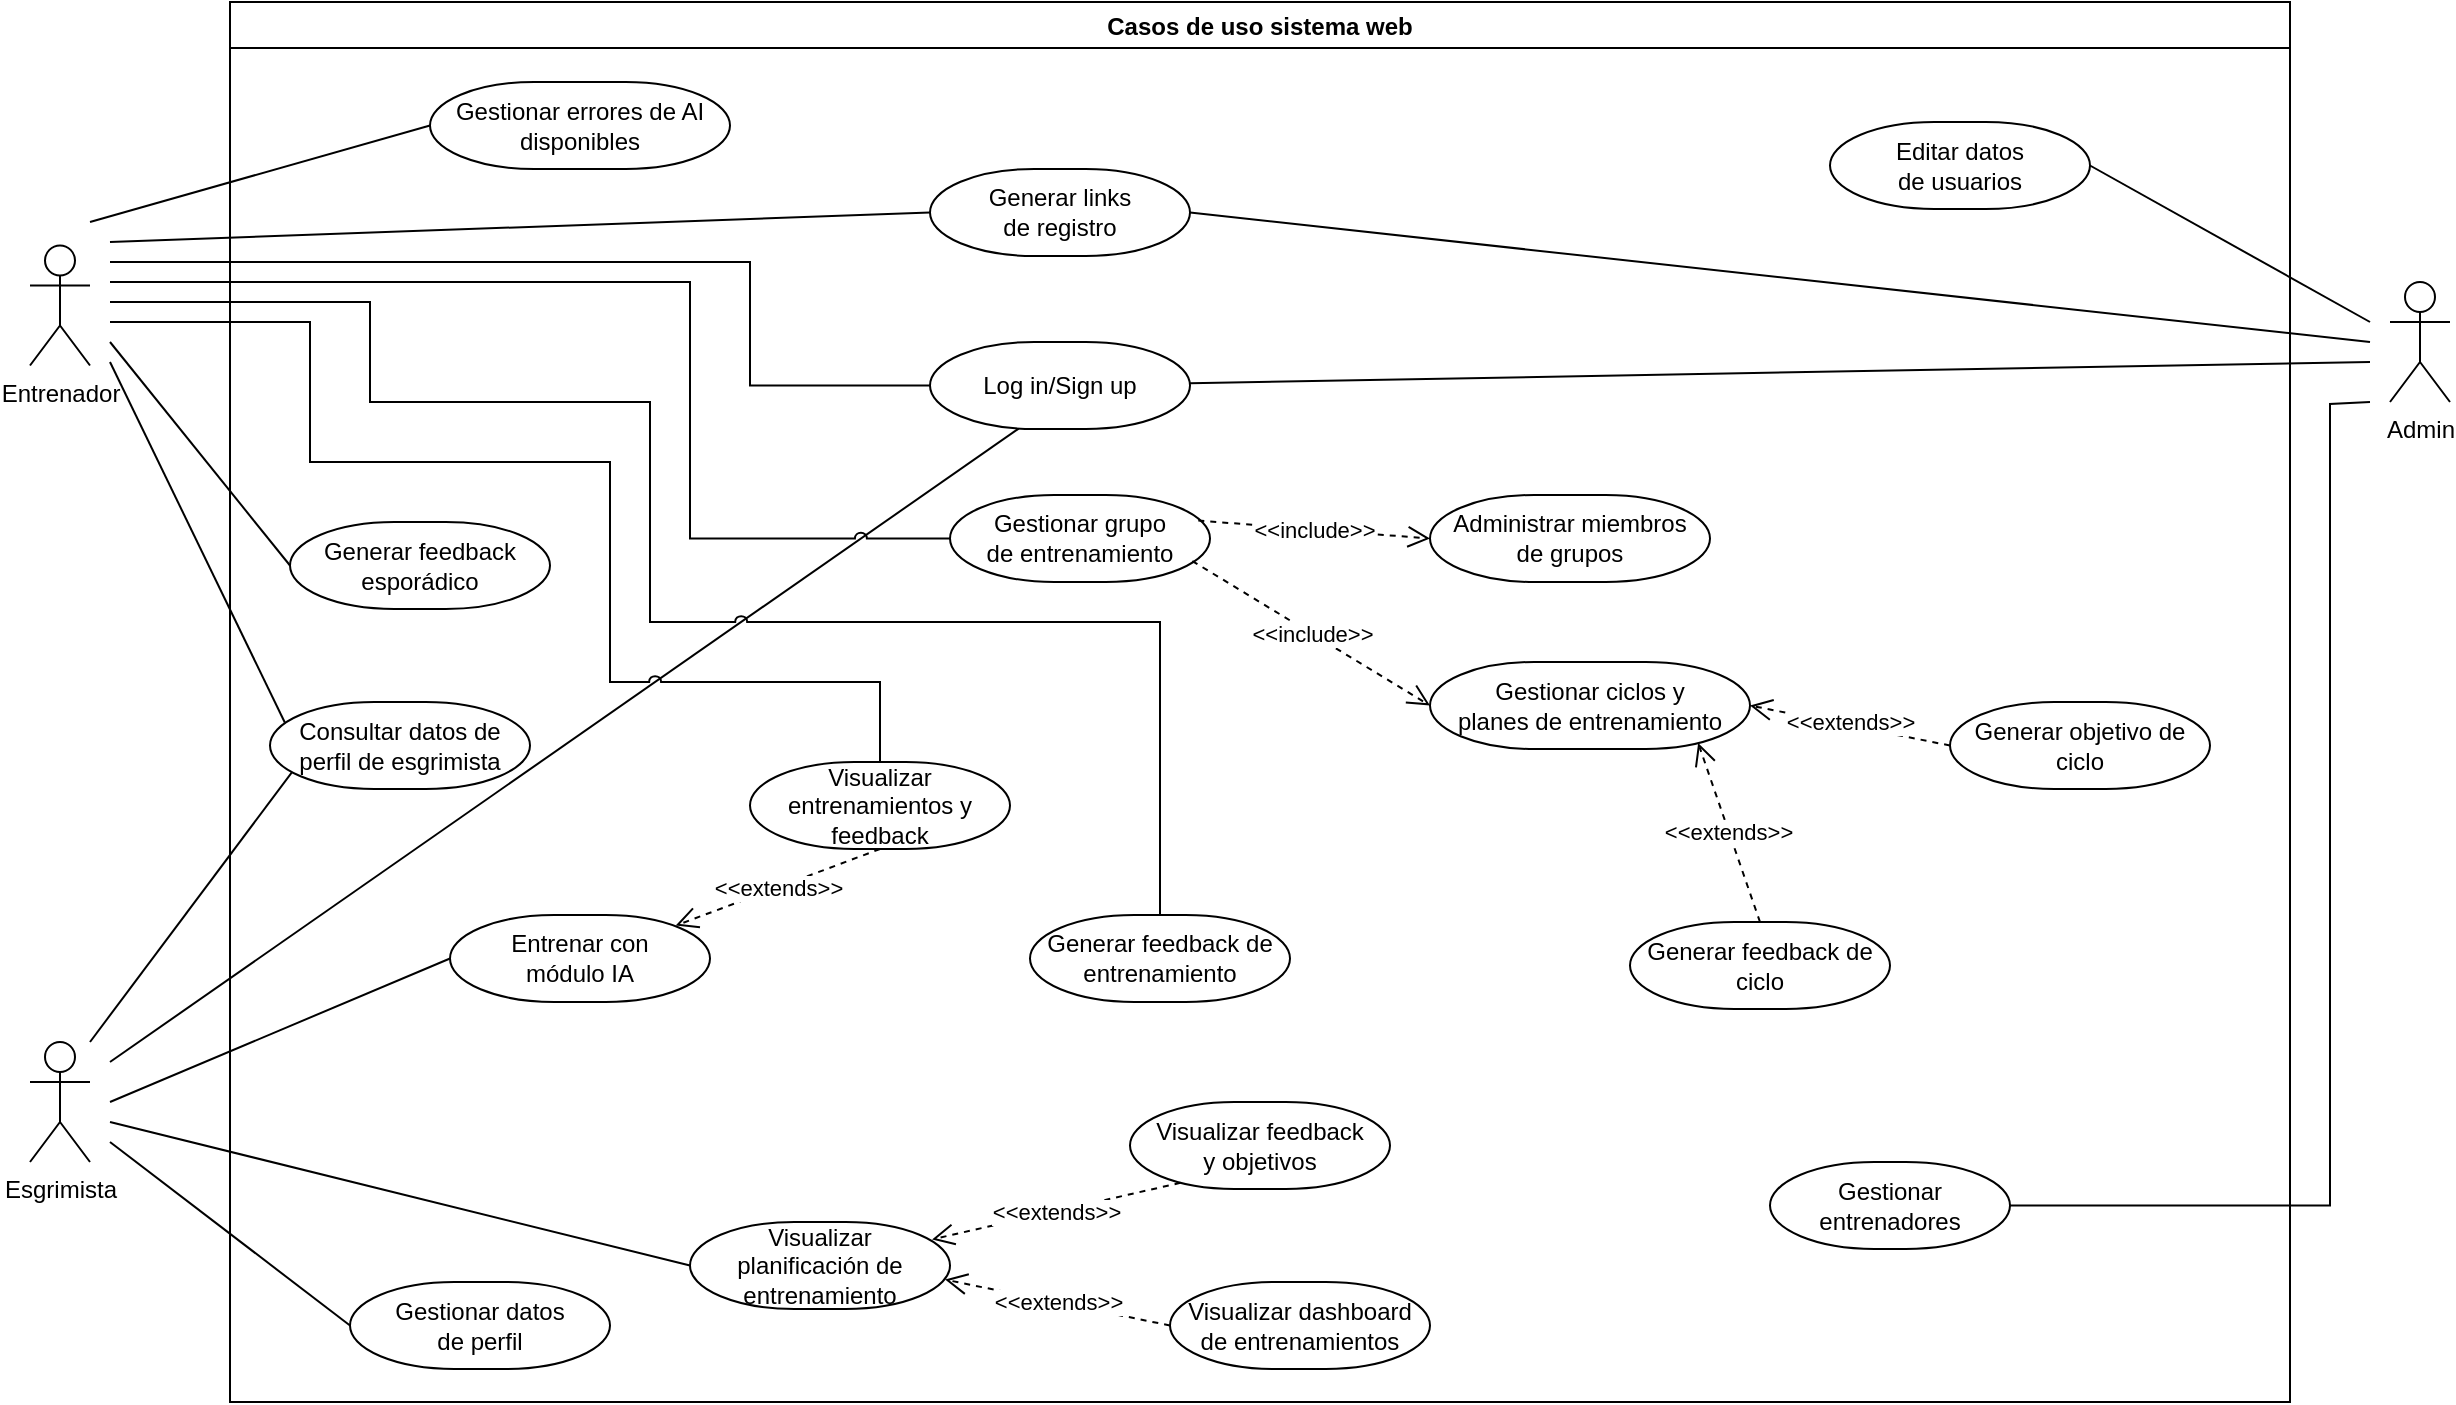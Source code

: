 <mxfile version="21.3.7" type="device">
  <diagram name="Page-1" id="K6UgD4kqSmbPpRhTwACa">
    <mxGraphModel dx="2646" dy="1066" grid="1" gridSize="10" guides="1" tooltips="1" connect="1" arrows="1" fold="1" page="1" pageScale="1" pageWidth="850" pageHeight="1100" math="0" shadow="0">
      <root>
        <mxCell id="0" />
        <mxCell id="1" parent="0" />
        <mxCell id="auHC2lMCmRA8J_y3KW6C-5" value="Casos de uso sistema web" style="swimlane;fillStyle=solid;swimlaneFillColor=default;container=0;" parent="1" vertex="1">
          <mxGeometry x="110" y="80" width="1030" height="700" as="geometry">
            <mxRectangle x="105" y="130" width="100" height="30" as="alternateBounds" />
          </mxGeometry>
        </mxCell>
        <mxCell id="auHC2lMCmRA8J_y3KW6C-8" value="Generar links&lt;br&gt;de registro" style="rounded=1;whiteSpace=wrap;html=1;perimeterSpacing=0;arcSize=120;" parent="auHC2lMCmRA8J_y3KW6C-5" vertex="1">
          <mxGeometry x="350" y="83.5" width="130" height="43.5" as="geometry" />
        </mxCell>
        <mxCell id="v4G_ObGwsf4DBaVxpbZ9-17" value="Gestionar errores de AI disponibles" style="rounded=1;whiteSpace=wrap;html=1;perimeterSpacing=0;arcSize=120;" vertex="1" parent="auHC2lMCmRA8J_y3KW6C-5">
          <mxGeometry x="100" y="40" width="150" height="43.5" as="geometry" />
        </mxCell>
        <mxCell id="auHC2lMCmRA8J_y3KW6C-7" value="Editar datos&lt;br&gt;de usuarios" style="rounded=1;whiteSpace=wrap;html=1;perimeterSpacing=0;arcSize=120;" parent="auHC2lMCmRA8J_y3KW6C-5" vertex="1">
          <mxGeometry x="800" y="60" width="130" height="43.5" as="geometry" />
        </mxCell>
        <mxCell id="auHC2lMCmRA8J_y3KW6C-18" value="Generar feedback de ciclo" style="rounded=1;whiteSpace=wrap;html=1;perimeterSpacing=0;arcSize=120;" parent="auHC2lMCmRA8J_y3KW6C-5" vertex="1">
          <mxGeometry x="700" y="460" width="130" height="43.5" as="geometry" />
        </mxCell>
        <mxCell id="auHC2lMCmRA8J_y3KW6C-27" style="rounded=0;orthogonalLoop=1;jettySize=auto;html=1;jumpStyle=arc;jumpSize=6;endArrow=none;endFill=0;" parent="1" target="auHC2lMCmRA8J_y3KW6C-6" edge="1">
          <mxGeometry relative="1" as="geometry">
            <mxPoint x="1180" y="260" as="sourcePoint" />
          </mxGeometry>
        </mxCell>
        <mxCell id="auHC2lMCmRA8J_y3KW6C-1" value="Admin" style="shape=umlActor;verticalLabelPosition=bottom;verticalAlign=top;html=1;outlineConnect=0;" parent="1" vertex="1">
          <mxGeometry x="1190" y="220" width="30" height="60" as="geometry" />
        </mxCell>
        <mxCell id="auHC2lMCmRA8J_y3KW6C-26" style="rounded=0;orthogonalLoop=1;jettySize=auto;html=1;jumpStyle=arc;jumpSize=6;entryX=0;entryY=0.5;entryDx=0;entryDy=0;endArrow=none;endFill=0;edgeStyle=orthogonalEdgeStyle;" parent="1" target="auHC2lMCmRA8J_y3KW6C-6" edge="1">
          <mxGeometry relative="1" as="geometry">
            <mxPoint x="50" y="210" as="sourcePoint" />
            <Array as="points">
              <mxPoint x="370" y="210" />
              <mxPoint x="370" y="272" />
            </Array>
          </mxGeometry>
        </mxCell>
        <mxCell id="auHC2lMCmRA8J_y3KW6C-52" style="rounded=0;orthogonalLoop=1;jettySize=auto;html=1;entryX=0.057;entryY=0.236;entryDx=0;entryDy=0;jumpStyle=arc;endArrow=none;endFill=0;entryPerimeter=0;" parent="1" target="auHC2lMCmRA8J_y3KW6C-15" edge="1">
          <mxGeometry relative="1" as="geometry">
            <mxPoint x="50" y="260" as="sourcePoint" />
          </mxGeometry>
        </mxCell>
        <mxCell id="auHC2lMCmRA8J_y3KW6C-2" value="Entrenador" style="shape=umlActor;verticalLabelPosition=bottom;verticalAlign=top;html=1;outlineConnect=0;" parent="1" vertex="1">
          <mxGeometry x="10" y="201.75" width="30" height="60" as="geometry" />
        </mxCell>
        <mxCell id="auHC2lMCmRA8J_y3KW6C-54" style="rounded=0;orthogonalLoop=1;jettySize=auto;html=1;entryX=0.341;entryY=0.995;entryDx=0;entryDy=0;jumpStyle=arc;endArrow=none;endFill=0;entryPerimeter=0;" parent="1" target="auHC2lMCmRA8J_y3KW6C-6" edge="1">
          <mxGeometry relative="1" as="geometry">
            <mxPoint x="50" y="610" as="sourcePoint" />
          </mxGeometry>
        </mxCell>
        <mxCell id="auHC2lMCmRA8J_y3KW6C-55" style="rounded=0;orthogonalLoop=1;jettySize=auto;html=1;entryX=0;entryY=0.5;entryDx=0;entryDy=0;jumpStyle=arc;endArrow=none;endFill=0;" parent="1" target="auHC2lMCmRA8J_y3KW6C-16" edge="1">
          <mxGeometry relative="1" as="geometry">
            <mxPoint x="50" y="640" as="sourcePoint" />
          </mxGeometry>
        </mxCell>
        <mxCell id="auHC2lMCmRA8J_y3KW6C-3" value="Esgrimista" style="shape=umlActor;verticalLabelPosition=bottom;verticalAlign=top;html=1;outlineConnect=0;" parent="1" vertex="1">
          <mxGeometry x="10" y="600" width="30" height="60" as="geometry" />
        </mxCell>
        <mxCell id="auHC2lMCmRA8J_y3KW6C-43" style="rounded=0;orthogonalLoop=1;jettySize=auto;html=1;entryX=0;entryY=0.5;entryDx=0;entryDy=0;jumpStyle=arc;jumpSize=6;endArrow=none;endFill=0;edgeStyle=orthogonalEdgeStyle;" parent="1" target="auHC2lMCmRA8J_y3KW6C-11" edge="1">
          <mxGeometry relative="1" as="geometry">
            <mxPoint x="50" y="220" as="sourcePoint" />
            <mxPoint x="295" y="333" as="targetPoint" />
            <Array as="points">
              <mxPoint x="340" y="220" />
              <mxPoint x="340" y="348" />
            </Array>
          </mxGeometry>
        </mxCell>
        <mxCell id="auHC2lMCmRA8J_y3KW6C-33" style="rounded=0;orthogonalLoop=1;jettySize=auto;html=1;entryX=1;entryY=0.5;entryDx=0;entryDy=0;jumpStyle=arc;jumpSize=6;endArrow=none;endFill=0;" parent="1" target="auHC2lMCmRA8J_y3KW6C-7" edge="1">
          <mxGeometry relative="1" as="geometry">
            <mxPoint x="1180" y="240" as="sourcePoint" />
            <mxPoint x="140" y="431" as="targetPoint" />
          </mxGeometry>
        </mxCell>
        <mxCell id="auHC2lMCmRA8J_y3KW6C-46" style="rounded=0;orthogonalLoop=1;jettySize=auto;html=1;entryX=1;entryY=0.5;entryDx=0;entryDy=0;jumpStyle=arc;jumpSize=6;endArrow=none;endFill=0;" parent="1" target="auHC2lMCmRA8J_y3KW6C-8" edge="1">
          <mxGeometry relative="1" as="geometry">
            <mxPoint x="1180" y="250" as="sourcePoint" />
            <mxPoint x="160" y="267" as="targetPoint" />
          </mxGeometry>
        </mxCell>
        <mxCell id="auHC2lMCmRA8J_y3KW6C-47" style="rounded=0;orthogonalLoop=1;jettySize=auto;html=1;entryX=0;entryY=0.5;entryDx=0;entryDy=0;jumpStyle=arc;jumpSize=6;endArrow=none;endFill=0;" parent="1" target="auHC2lMCmRA8J_y3KW6C-8" edge="1">
          <mxGeometry relative="1" as="geometry">
            <mxPoint x="50" y="200" as="sourcePoint" />
            <mxPoint x="250" y="275" as="targetPoint" />
          </mxGeometry>
        </mxCell>
        <mxCell id="auHC2lMCmRA8J_y3KW6C-49" style="rounded=0;orthogonalLoop=1;jettySize=auto;html=1;entryX=0.084;entryY=0.809;entryDx=0;entryDy=0;jumpStyle=arc;jumpSize=6;entryPerimeter=0;endArrow=none;endFill=0;" parent="1" target="auHC2lMCmRA8J_y3KW6C-15" edge="1">
          <mxGeometry relative="1" as="geometry">
            <mxPoint x="40" y="600" as="sourcePoint" />
            <mxPoint x="330" y="473" as="targetPoint" />
          </mxGeometry>
        </mxCell>
        <mxCell id="auHC2lMCmRA8J_y3KW6C-53" value="" style="rounded=0;orthogonalLoop=1;jettySize=auto;html=1;entryX=0;entryY=0.5;entryDx=0;entryDy=0;jumpStyle=arc;jumpSize=6;endArrow=none;endFill=0;" parent="1" target="auHC2lMCmRA8J_y3KW6C-10" edge="1">
          <mxGeometry relative="1" as="geometry">
            <mxPoint x="50" y="650" as="sourcePoint" />
            <mxPoint x="460" y="313" as="targetPoint" />
          </mxGeometry>
        </mxCell>
        <mxCell id="v4G_ObGwsf4DBaVxpbZ9-2" style="rounded=0;orthogonalLoop=1;jettySize=auto;html=1;entryX=0;entryY=0.5;entryDx=0;entryDy=0;jumpStyle=arc;endArrow=none;endFill=0;" edge="1" parent="1" target="auHC2lMCmRA8J_y3KW6C-17">
          <mxGeometry relative="1" as="geometry">
            <mxPoint x="50" y="630" as="sourcePoint" />
            <mxPoint x="250" y="695" as="targetPoint" />
          </mxGeometry>
        </mxCell>
        <mxCell id="v4G_ObGwsf4DBaVxpbZ9-5" style="rounded=0;orthogonalLoop=1;jettySize=auto;html=1;entryX=0.5;entryY=0;entryDx=0;entryDy=0;jumpStyle=arc;endArrow=none;endFill=0;edgeStyle=orthogonalEdgeStyle;" edge="1" parent="1" target="auHC2lMCmRA8J_y3KW6C-23">
          <mxGeometry relative="1" as="geometry">
            <mxPoint x="50" y="240" as="sourcePoint" />
            <mxPoint x="170" y="371" as="targetPoint" />
            <Array as="points">
              <mxPoint x="150" y="240" />
              <mxPoint x="150" y="310" />
              <mxPoint x="300" y="310" />
              <mxPoint x="300" y="420" />
              <mxPoint x="435" y="420" />
            </Array>
          </mxGeometry>
        </mxCell>
        <mxCell id="v4G_ObGwsf4DBaVxpbZ9-11" style="rounded=0;orthogonalLoop=1;jettySize=auto;html=1;entryX=0.5;entryY=0;entryDx=0;entryDy=0;jumpStyle=arc;endArrow=none;endFill=0;edgeStyle=orthogonalEdgeStyle;" edge="1" parent="1" target="v4G_ObGwsf4DBaVxpbZ9-8">
          <mxGeometry relative="1" as="geometry">
            <mxPoint x="50" y="230" as="sourcePoint" />
            <mxPoint x="445" y="470" as="targetPoint" />
            <Array as="points">
              <mxPoint x="180" y="230" />
              <mxPoint x="180" y="280" />
              <mxPoint x="320" y="280" />
              <mxPoint x="320" y="390" />
              <mxPoint x="575" y="390" />
            </Array>
          </mxGeometry>
        </mxCell>
        <mxCell id="v4G_ObGwsf4DBaVxpbZ9-14" style="rounded=0;orthogonalLoop=1;jettySize=auto;html=1;entryX=0;entryY=0.5;entryDx=0;entryDy=0;jumpStyle=arc;endArrow=none;endFill=0;" edge="1" parent="1" target="v4G_ObGwsf4DBaVxpbZ9-13">
          <mxGeometry relative="1" as="geometry">
            <mxPoint x="50" y="250" as="sourcePoint" />
            <mxPoint x="147" y="430" as="targetPoint" />
          </mxGeometry>
        </mxCell>
        <mxCell id="v4G_ObGwsf4DBaVxpbZ9-16" style="rounded=0;orthogonalLoop=1;jettySize=auto;html=1;jumpStyle=arc;jumpSize=6;endArrow=none;endFill=0;entryX=1;entryY=0.5;entryDx=0;entryDy=0;edgeStyle=orthogonalEdgeStyle;" edge="1" parent="1" target="v4G_ObGwsf4DBaVxpbZ9-15">
          <mxGeometry relative="1" as="geometry">
            <mxPoint x="1180" y="280" as="sourcePoint" />
            <mxPoint x="1110" y="510" as="targetPoint" />
            <Array as="points">
              <mxPoint x="1180" y="281" />
              <mxPoint x="1160" y="281" />
              <mxPoint x="1160" y="682" />
            </Array>
          </mxGeometry>
        </mxCell>
        <mxCell id="auHC2lMCmRA8J_y3KW6C-6" value="Log in/Sign up" style="rounded=1;whiteSpace=wrap;html=1;perimeterSpacing=0;arcSize=120;" parent="1" vertex="1">
          <mxGeometry x="460" y="250" width="130" height="43.5" as="geometry" />
        </mxCell>
        <mxCell id="auHC2lMCmRA8J_y3KW6C-11" value="Gestionar grupo&lt;br&gt;de entrenamiento" style="rounded=1;whiteSpace=wrap;html=1;perimeterSpacing=0;arcSize=120;" parent="1" vertex="1">
          <mxGeometry x="470" y="326.5" width="130" height="43.5" as="geometry" />
        </mxCell>
        <mxCell id="auHC2lMCmRA8J_y3KW6C-13" value="Administrar miembros&lt;br&gt;de grupos" style="rounded=1;whiteSpace=wrap;html=1;perimeterSpacing=0;arcSize=120;" parent="1" vertex="1">
          <mxGeometry x="710" y="326.5" width="140" height="43.5" as="geometry" />
        </mxCell>
        <mxCell id="auHC2lMCmRA8J_y3KW6C-14" value="Gestionar ciclos y &lt;br&gt;planes de entrenamiento" style="rounded=1;whiteSpace=wrap;html=1;perimeterSpacing=0;arcSize=120;" parent="1" vertex="1">
          <mxGeometry x="710" y="410" width="160" height="43.5" as="geometry" />
        </mxCell>
        <mxCell id="auHC2lMCmRA8J_y3KW6C-15" value="Consultar datos de perfil de esgrimista" style="rounded=1;whiteSpace=wrap;html=1;perimeterSpacing=0;arcSize=120;" parent="1" vertex="1">
          <mxGeometry x="130" y="430" width="130" height="43.5" as="geometry" />
        </mxCell>
        <mxCell id="auHC2lMCmRA8J_y3KW6C-16" value="Visualizar &lt;br&gt;planificación de entrenamiento" style="rounded=1;whiteSpace=wrap;html=1;perimeterSpacing=0;arcSize=120;" parent="1" vertex="1">
          <mxGeometry x="340" y="690" width="130" height="43.5" as="geometry" />
        </mxCell>
        <mxCell id="auHC2lMCmRA8J_y3KW6C-17" value="Entrenar con&lt;br&gt;módulo IA" style="rounded=1;whiteSpace=wrap;html=1;perimeterSpacing=0;arcSize=120;" parent="1" vertex="1">
          <mxGeometry x="220" y="536.5" width="130" height="43.5" as="geometry" />
        </mxCell>
        <mxCell id="auHC2lMCmRA8J_y3KW6C-19" value="Visualizar dashboard&lt;br&gt;de entrenamientos" style="rounded=1;whiteSpace=wrap;html=1;perimeterSpacing=0;arcSize=120;" parent="1" vertex="1">
          <mxGeometry x="580" y="720" width="130" height="43.5" as="geometry" />
        </mxCell>
        <mxCell id="auHC2lMCmRA8J_y3KW6C-22" value="Visualizar feedback&lt;br&gt;y objetivos" style="rounded=1;whiteSpace=wrap;html=1;perimeterSpacing=0;arcSize=120;" parent="1" vertex="1">
          <mxGeometry x="560" y="630" width="130" height="43.5" as="geometry" />
        </mxCell>
        <mxCell id="auHC2lMCmRA8J_y3KW6C-23" value="Visualizar entrenamientos y feedback" style="rounded=1;whiteSpace=wrap;html=1;perimeterSpacing=0;arcSize=120;" parent="1" vertex="1">
          <mxGeometry x="370" y="460" width="130" height="43.5" as="geometry" />
        </mxCell>
        <mxCell id="auHC2lMCmRA8J_y3KW6C-36" value="&amp;lt;&amp;lt;include&amp;gt;&amp;gt;" style="endArrow=open;endSize=9;endFill=0;html=1;rounded=0;dashed=1;exitX=0.955;exitY=0.294;exitDx=0;exitDy=0;exitPerimeter=0;entryX=0;entryY=0.5;entryDx=0;entryDy=0;" parent="1" source="auHC2lMCmRA8J_y3KW6C-11" target="auHC2lMCmRA8J_y3KW6C-13" edge="1">
          <mxGeometry width="160" relative="1" as="geometry">
            <mxPoint x="140" y="700" as="sourcePoint" />
            <mxPoint x="690" y="400" as="targetPoint" />
          </mxGeometry>
        </mxCell>
        <mxCell id="auHC2lMCmRA8J_y3KW6C-37" value="&amp;lt;&amp;lt;include&amp;gt;&amp;gt;" style="endArrow=open;endSize=9;endFill=0;html=1;rounded=0;dashed=1;exitX=0.932;exitY=0.759;exitDx=0;exitDy=0;exitPerimeter=0;entryX=0;entryY=0.5;entryDx=0;entryDy=0;" parent="1" source="auHC2lMCmRA8J_y3KW6C-11" target="auHC2lMCmRA8J_y3KW6C-14" edge="1">
          <mxGeometry width="160" relative="1" as="geometry">
            <mxPoint x="560" y="476" as="sourcePoint" />
            <mxPoint x="660" y="392" as="targetPoint" />
          </mxGeometry>
        </mxCell>
        <mxCell id="auHC2lMCmRA8J_y3KW6C-40" value="Generar objetivo de ciclo" style="rounded=1;whiteSpace=wrap;html=1;perimeterSpacing=0;arcSize=120;" parent="1" vertex="1">
          <mxGeometry x="970" y="430" width="130" height="43.5" as="geometry" />
        </mxCell>
        <mxCell id="auHC2lMCmRA8J_y3KW6C-41" value="&amp;lt;&amp;lt;extends&amp;gt;&amp;gt;" style="endArrow=open;endSize=9;endFill=0;html=1;rounded=0;dashed=1;entryX=1;entryY=0.5;entryDx=0;entryDy=0;exitX=0;exitY=0.5;exitDx=0;exitDy=0;" parent="1" source="auHC2lMCmRA8J_y3KW6C-40" target="auHC2lMCmRA8J_y3KW6C-14" edge="1">
          <mxGeometry x="0.007" y="-2" width="160" relative="1" as="geometry">
            <mxPoint x="610" y="690" as="sourcePoint" />
            <mxPoint x="770" y="690" as="targetPoint" />
            <mxPoint as="offset" />
          </mxGeometry>
        </mxCell>
        <mxCell id="auHC2lMCmRA8J_y3KW6C-42" value="&amp;lt;&amp;lt;extends&amp;gt;&amp;gt;" style="endArrow=open;endSize=9;endFill=0;html=1;rounded=0;dashed=1;entryX=0.868;entryY=0.122;entryDx=0;entryDy=0;exitX=0.5;exitY=1;exitDx=0;exitDy=0;entryPerimeter=0;" parent="1" source="auHC2lMCmRA8J_y3KW6C-23" target="auHC2lMCmRA8J_y3KW6C-17" edge="1">
          <mxGeometry width="160" relative="1" as="geometry">
            <mxPoint x="140" y="670" as="sourcePoint" />
            <mxPoint x="300" y="670" as="targetPoint" />
          </mxGeometry>
        </mxCell>
        <mxCell id="auHC2lMCmRA8J_y3KW6C-56" value="&amp;lt;&amp;lt;extends&amp;gt;&amp;gt;" style="endArrow=open;endSize=9;endFill=0;html=1;rounded=0;dashed=1;entryX=0.981;entryY=0.662;entryDx=0;entryDy=0;exitX=0;exitY=0.5;exitDx=0;exitDy=0;entryPerimeter=0;" parent="1" source="auHC2lMCmRA8J_y3KW6C-19" target="auHC2lMCmRA8J_y3KW6C-16" edge="1">
          <mxGeometry width="160" relative="1" as="geometry">
            <mxPoint x="-47.5" y="501.25" as="sourcePoint" />
            <mxPoint x="152.5" y="502.25" as="targetPoint" />
          </mxGeometry>
        </mxCell>
        <mxCell id="auHC2lMCmRA8J_y3KW6C-58" value="&amp;lt;&amp;lt;extends&amp;gt;&amp;gt;" style="endArrow=open;endSize=9;endFill=0;html=1;rounded=0;dashed=1;entryX=0.931;entryY=0.2;entryDx=0;entryDy=0;entryPerimeter=0;exitX=0.194;exitY=0.929;exitDx=0;exitDy=0;exitPerimeter=0;" parent="1" source="auHC2lMCmRA8J_y3KW6C-22" target="auHC2lMCmRA8J_y3KW6C-16" edge="1">
          <mxGeometry width="160" relative="1" as="geometry">
            <mxPoint x="-47.5" y="501.25" as="sourcePoint" />
            <mxPoint x="152.5" y="502.25" as="targetPoint" />
          </mxGeometry>
        </mxCell>
        <mxCell id="auHC2lMCmRA8J_y3KW6C-39" value="&amp;lt;&amp;lt;extends&amp;gt;&amp;gt;" style="endArrow=open;endSize=9;endFill=0;html=1;rounded=0;dashed=1;entryX=0.838;entryY=0.931;entryDx=0;entryDy=0;exitX=0.5;exitY=0;exitDx=0;exitDy=0;entryPerimeter=0;" parent="1" source="auHC2lMCmRA8J_y3KW6C-18" target="auHC2lMCmRA8J_y3KW6C-14" edge="1">
          <mxGeometry width="160" relative="1" as="geometry">
            <mxPoint x="310" y="670" as="sourcePoint" />
            <mxPoint x="470" y="670" as="targetPoint" />
          </mxGeometry>
        </mxCell>
        <mxCell id="v4G_ObGwsf4DBaVxpbZ9-8" value="Generar feedback de entrenamiento" style="rounded=1;whiteSpace=wrap;html=1;perimeterSpacing=0;arcSize=120;" vertex="1" parent="1">
          <mxGeometry x="510" y="536.5" width="130" height="43.5" as="geometry" />
        </mxCell>
        <mxCell id="auHC2lMCmRA8J_y3KW6C-10" value="Gestionar datos&lt;br&gt;de perfil" style="rounded=1;whiteSpace=wrap;html=1;perimeterSpacing=0;arcSize=120;" parent="1" vertex="1">
          <mxGeometry x="170" y="720" width="130" height="43.5" as="geometry" />
        </mxCell>
        <mxCell id="v4G_ObGwsf4DBaVxpbZ9-13" value="Generar feedback esporádico" style="rounded=1;whiteSpace=wrap;html=1;perimeterSpacing=0;arcSize=120;" vertex="1" parent="1">
          <mxGeometry x="140" y="340" width="130" height="43.5" as="geometry" />
        </mxCell>
        <mxCell id="v4G_ObGwsf4DBaVxpbZ9-15" value="Gestionar entrenadores" style="rounded=1;whiteSpace=wrap;html=1;perimeterSpacing=0;arcSize=120;" vertex="1" parent="1">
          <mxGeometry x="880" y="660" width="120" height="43.5" as="geometry" />
        </mxCell>
        <mxCell id="v4G_ObGwsf4DBaVxpbZ9-18" style="rounded=0;orthogonalLoop=1;jettySize=auto;html=1;entryX=0;entryY=0.5;entryDx=0;entryDy=0;jumpStyle=arc;jumpSize=6;endArrow=none;endFill=0;" edge="1" parent="1" target="v4G_ObGwsf4DBaVxpbZ9-17">
          <mxGeometry relative="1" as="geometry">
            <mxPoint x="40" y="190" as="sourcePoint" />
            <mxPoint x="470" y="195" as="targetPoint" />
          </mxGeometry>
        </mxCell>
      </root>
    </mxGraphModel>
  </diagram>
</mxfile>

